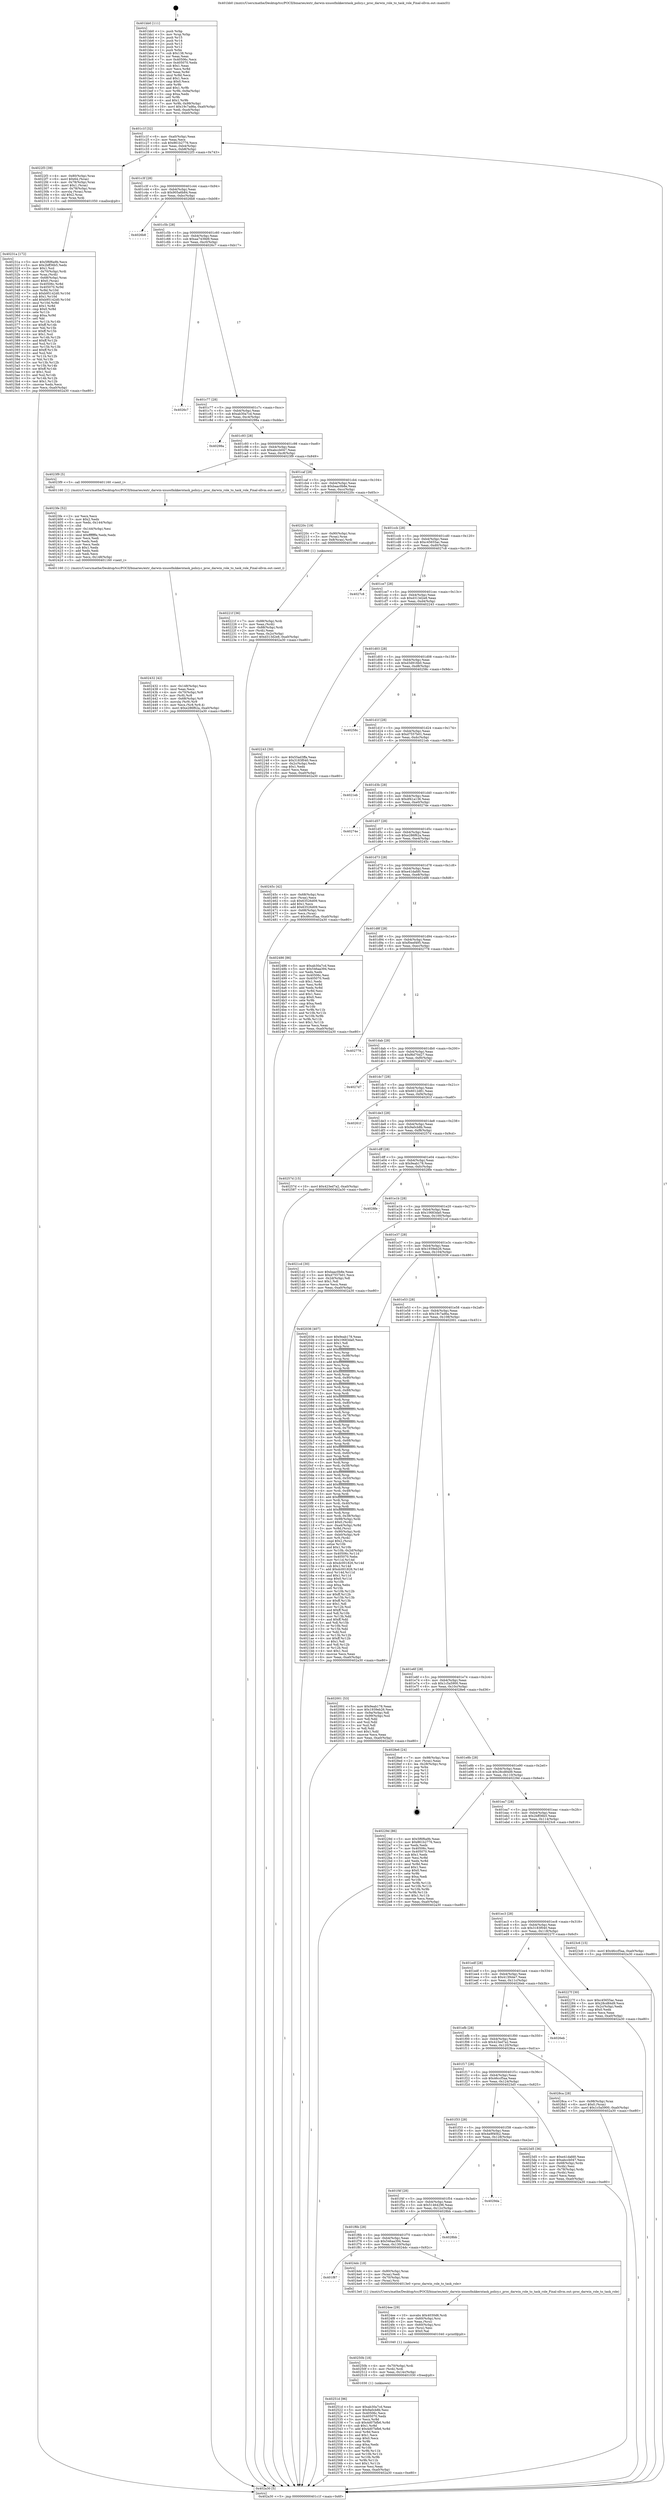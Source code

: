 digraph "0x401bb0" {
  label = "0x401bb0 (/mnt/c/Users/mathe/Desktop/tcc/POCII/binaries/extr_darwin-xnuosfmkkerntask_policy.c_proc_darwin_role_to_task_role_Final-ollvm.out::main(0))"
  labelloc = "t"
  node[shape=record]

  Entry [label="",width=0.3,height=0.3,shape=circle,fillcolor=black,style=filled]
  "0x401c1f" [label="{
     0x401c1f [32]\l
     | [instrs]\l
     &nbsp;&nbsp;0x401c1f \<+6\>: mov -0xa0(%rbp),%eax\l
     &nbsp;&nbsp;0x401c25 \<+2\>: mov %eax,%ecx\l
     &nbsp;&nbsp;0x401c27 \<+6\>: sub $0x861b2776,%ecx\l
     &nbsp;&nbsp;0x401c2d \<+6\>: mov %eax,-0xb4(%rbp)\l
     &nbsp;&nbsp;0x401c33 \<+6\>: mov %ecx,-0xb8(%rbp)\l
     &nbsp;&nbsp;0x401c39 \<+6\>: je 00000000004022f3 \<main+0x743\>\l
  }"]
  "0x4022f3" [label="{
     0x4022f3 [39]\l
     | [instrs]\l
     &nbsp;&nbsp;0x4022f3 \<+4\>: mov -0x80(%rbp),%rax\l
     &nbsp;&nbsp;0x4022f7 \<+6\>: movl $0x64,(%rax)\l
     &nbsp;&nbsp;0x4022fd \<+4\>: mov -0x78(%rbp),%rax\l
     &nbsp;&nbsp;0x402301 \<+6\>: movl $0x1,(%rax)\l
     &nbsp;&nbsp;0x402307 \<+4\>: mov -0x78(%rbp),%rax\l
     &nbsp;&nbsp;0x40230b \<+3\>: movslq (%rax),%rax\l
     &nbsp;&nbsp;0x40230e \<+4\>: shl $0x2,%rax\l
     &nbsp;&nbsp;0x402312 \<+3\>: mov %rax,%rdi\l
     &nbsp;&nbsp;0x402315 \<+5\>: call 0000000000401050 \<malloc@plt\>\l
     | [calls]\l
     &nbsp;&nbsp;0x401050 \{1\} (unknown)\l
  }"]
  "0x401c3f" [label="{
     0x401c3f [28]\l
     | [instrs]\l
     &nbsp;&nbsp;0x401c3f \<+5\>: jmp 0000000000401c44 \<main+0x94\>\l
     &nbsp;&nbsp;0x401c44 \<+6\>: mov -0xb4(%rbp),%eax\l
     &nbsp;&nbsp;0x401c4a \<+5\>: sub $0x905a6b84,%eax\l
     &nbsp;&nbsp;0x401c4f \<+6\>: mov %eax,-0xbc(%rbp)\l
     &nbsp;&nbsp;0x401c55 \<+6\>: je 00000000004026b8 \<main+0xb08\>\l
  }"]
  Exit [label="",width=0.3,height=0.3,shape=circle,fillcolor=black,style=filled,peripheries=2]
  "0x4026b8" [label="{
     0x4026b8\l
  }", style=dashed]
  "0x401c5b" [label="{
     0x401c5b [28]\l
     | [instrs]\l
     &nbsp;&nbsp;0x401c5b \<+5\>: jmp 0000000000401c60 \<main+0xb0\>\l
     &nbsp;&nbsp;0x401c60 \<+6\>: mov -0xb4(%rbp),%eax\l
     &nbsp;&nbsp;0x401c66 \<+5\>: sub $0xaa7439d9,%eax\l
     &nbsp;&nbsp;0x401c6b \<+6\>: mov %eax,-0xc0(%rbp)\l
     &nbsp;&nbsp;0x401c71 \<+6\>: je 00000000004026c7 \<main+0xb17\>\l
  }"]
  "0x40251d" [label="{
     0x40251d [96]\l
     | [instrs]\l
     &nbsp;&nbsp;0x40251d \<+5\>: mov $0xab30a7cd,%eax\l
     &nbsp;&nbsp;0x402522 \<+5\>: mov $0x9a0cb8b,%esi\l
     &nbsp;&nbsp;0x402527 \<+7\>: mov 0x40506c,%ecx\l
     &nbsp;&nbsp;0x40252e \<+7\>: mov 0x405070,%edx\l
     &nbsp;&nbsp;0x402535 \<+3\>: mov %ecx,%r8d\l
     &nbsp;&nbsp;0x402538 \<+7\>: sub $0x4d07bfb6,%r8d\l
     &nbsp;&nbsp;0x40253f \<+4\>: sub $0x1,%r8d\l
     &nbsp;&nbsp;0x402543 \<+7\>: add $0x4d07bfb6,%r8d\l
     &nbsp;&nbsp;0x40254a \<+4\>: imul %r8d,%ecx\l
     &nbsp;&nbsp;0x40254e \<+3\>: and $0x1,%ecx\l
     &nbsp;&nbsp;0x402551 \<+3\>: cmp $0x0,%ecx\l
     &nbsp;&nbsp;0x402554 \<+4\>: sete %r9b\l
     &nbsp;&nbsp;0x402558 \<+3\>: cmp $0xa,%edx\l
     &nbsp;&nbsp;0x40255b \<+4\>: setl %r10b\l
     &nbsp;&nbsp;0x40255f \<+3\>: mov %r9b,%r11b\l
     &nbsp;&nbsp;0x402562 \<+3\>: and %r10b,%r11b\l
     &nbsp;&nbsp;0x402565 \<+3\>: xor %r10b,%r9b\l
     &nbsp;&nbsp;0x402568 \<+3\>: or %r9b,%r11b\l
     &nbsp;&nbsp;0x40256b \<+4\>: test $0x1,%r11b\l
     &nbsp;&nbsp;0x40256f \<+3\>: cmovne %esi,%eax\l
     &nbsp;&nbsp;0x402572 \<+6\>: mov %eax,-0xa0(%rbp)\l
     &nbsp;&nbsp;0x402578 \<+5\>: jmp 0000000000402a30 \<main+0xe80\>\l
  }"]
  "0x4026c7" [label="{
     0x4026c7\l
  }", style=dashed]
  "0x401c77" [label="{
     0x401c77 [28]\l
     | [instrs]\l
     &nbsp;&nbsp;0x401c77 \<+5\>: jmp 0000000000401c7c \<main+0xcc\>\l
     &nbsp;&nbsp;0x401c7c \<+6\>: mov -0xb4(%rbp),%eax\l
     &nbsp;&nbsp;0x401c82 \<+5\>: sub $0xab30a7cd,%eax\l
     &nbsp;&nbsp;0x401c87 \<+6\>: mov %eax,-0xc4(%rbp)\l
     &nbsp;&nbsp;0x401c8d \<+6\>: je 000000000040298a \<main+0xdda\>\l
  }"]
  "0x40250b" [label="{
     0x40250b [18]\l
     | [instrs]\l
     &nbsp;&nbsp;0x40250b \<+4\>: mov -0x70(%rbp),%rdi\l
     &nbsp;&nbsp;0x40250f \<+3\>: mov (%rdi),%rdi\l
     &nbsp;&nbsp;0x402512 \<+6\>: mov %eax,-0x14c(%rbp)\l
     &nbsp;&nbsp;0x402518 \<+5\>: call 0000000000401030 \<free@plt\>\l
     | [calls]\l
     &nbsp;&nbsp;0x401030 \{1\} (unknown)\l
  }"]
  "0x40298a" [label="{
     0x40298a\l
  }", style=dashed]
  "0x401c93" [label="{
     0x401c93 [28]\l
     | [instrs]\l
     &nbsp;&nbsp;0x401c93 \<+5\>: jmp 0000000000401c98 \<main+0xe8\>\l
     &nbsp;&nbsp;0x401c98 \<+6\>: mov -0xb4(%rbp),%eax\l
     &nbsp;&nbsp;0x401c9e \<+5\>: sub $0xabccb047,%eax\l
     &nbsp;&nbsp;0x401ca3 \<+6\>: mov %eax,-0xc8(%rbp)\l
     &nbsp;&nbsp;0x401ca9 \<+6\>: je 00000000004023f9 \<main+0x849\>\l
  }"]
  "0x4024ee" [label="{
     0x4024ee [29]\l
     | [instrs]\l
     &nbsp;&nbsp;0x4024ee \<+10\>: movabs $0x4030d6,%rdi\l
     &nbsp;&nbsp;0x4024f8 \<+4\>: mov -0x60(%rbp),%rsi\l
     &nbsp;&nbsp;0x4024fc \<+2\>: mov %eax,(%rsi)\l
     &nbsp;&nbsp;0x4024fe \<+4\>: mov -0x60(%rbp),%rsi\l
     &nbsp;&nbsp;0x402502 \<+2\>: mov (%rsi),%esi\l
     &nbsp;&nbsp;0x402504 \<+2\>: mov $0x0,%al\l
     &nbsp;&nbsp;0x402506 \<+5\>: call 0000000000401040 \<printf@plt\>\l
     | [calls]\l
     &nbsp;&nbsp;0x401040 \{1\} (unknown)\l
  }"]
  "0x4023f9" [label="{
     0x4023f9 [5]\l
     | [instrs]\l
     &nbsp;&nbsp;0x4023f9 \<+5\>: call 0000000000401160 \<next_i\>\l
     | [calls]\l
     &nbsp;&nbsp;0x401160 \{1\} (/mnt/c/Users/mathe/Desktop/tcc/POCII/binaries/extr_darwin-xnuosfmkkerntask_policy.c_proc_darwin_role_to_task_role_Final-ollvm.out::next_i)\l
  }"]
  "0x401caf" [label="{
     0x401caf [28]\l
     | [instrs]\l
     &nbsp;&nbsp;0x401caf \<+5\>: jmp 0000000000401cb4 \<main+0x104\>\l
     &nbsp;&nbsp;0x401cb4 \<+6\>: mov -0xb4(%rbp),%eax\l
     &nbsp;&nbsp;0x401cba \<+5\>: sub $0xbaac0b8e,%eax\l
     &nbsp;&nbsp;0x401cbf \<+6\>: mov %eax,-0xcc(%rbp)\l
     &nbsp;&nbsp;0x401cc5 \<+6\>: je 000000000040220c \<main+0x65c\>\l
  }"]
  "0x401f87" [label="{
     0x401f87\l
  }", style=dashed]
  "0x40220c" [label="{
     0x40220c [19]\l
     | [instrs]\l
     &nbsp;&nbsp;0x40220c \<+7\>: mov -0x90(%rbp),%rax\l
     &nbsp;&nbsp;0x402213 \<+3\>: mov (%rax),%rax\l
     &nbsp;&nbsp;0x402216 \<+4\>: mov 0x8(%rax),%rdi\l
     &nbsp;&nbsp;0x40221a \<+5\>: call 0000000000401060 \<atoi@plt\>\l
     | [calls]\l
     &nbsp;&nbsp;0x401060 \{1\} (unknown)\l
  }"]
  "0x401ccb" [label="{
     0x401ccb [28]\l
     | [instrs]\l
     &nbsp;&nbsp;0x401ccb \<+5\>: jmp 0000000000401cd0 \<main+0x120\>\l
     &nbsp;&nbsp;0x401cd0 \<+6\>: mov -0xb4(%rbp),%eax\l
     &nbsp;&nbsp;0x401cd6 \<+5\>: sub $0xc45655ac,%eax\l
     &nbsp;&nbsp;0x401cdb \<+6\>: mov %eax,-0xd0(%rbp)\l
     &nbsp;&nbsp;0x401ce1 \<+6\>: je 00000000004027c8 \<main+0xc18\>\l
  }"]
  "0x4024dc" [label="{
     0x4024dc [18]\l
     | [instrs]\l
     &nbsp;&nbsp;0x4024dc \<+4\>: mov -0x80(%rbp),%rax\l
     &nbsp;&nbsp;0x4024e0 \<+2\>: mov (%rax),%edi\l
     &nbsp;&nbsp;0x4024e2 \<+4\>: mov -0x70(%rbp),%rax\l
     &nbsp;&nbsp;0x4024e6 \<+3\>: mov (%rax),%rsi\l
     &nbsp;&nbsp;0x4024e9 \<+5\>: call 00000000004013e0 \<proc_darwin_role_to_task_role\>\l
     | [calls]\l
     &nbsp;&nbsp;0x4013e0 \{1\} (/mnt/c/Users/mathe/Desktop/tcc/POCII/binaries/extr_darwin-xnuosfmkkerntask_policy.c_proc_darwin_role_to_task_role_Final-ollvm.out::proc_darwin_role_to_task_role)\l
  }"]
  "0x4027c8" [label="{
     0x4027c8\l
  }", style=dashed]
  "0x401ce7" [label="{
     0x401ce7 [28]\l
     | [instrs]\l
     &nbsp;&nbsp;0x401ce7 \<+5\>: jmp 0000000000401cec \<main+0x13c\>\l
     &nbsp;&nbsp;0x401cec \<+6\>: mov -0xb4(%rbp),%eax\l
     &nbsp;&nbsp;0x401cf2 \<+5\>: sub $0xd313d2e8,%eax\l
     &nbsp;&nbsp;0x401cf7 \<+6\>: mov %eax,-0xd4(%rbp)\l
     &nbsp;&nbsp;0x401cfd \<+6\>: je 0000000000402243 \<main+0x693\>\l
  }"]
  "0x401f6b" [label="{
     0x401f6b [28]\l
     | [instrs]\l
     &nbsp;&nbsp;0x401f6b \<+5\>: jmp 0000000000401f70 \<main+0x3c0\>\l
     &nbsp;&nbsp;0x401f70 \<+6\>: mov -0xb4(%rbp),%eax\l
     &nbsp;&nbsp;0x401f76 \<+5\>: sub $0x546aa394,%eax\l
     &nbsp;&nbsp;0x401f7b \<+6\>: mov %eax,-0x130(%rbp)\l
     &nbsp;&nbsp;0x401f81 \<+6\>: je 00000000004024dc \<main+0x92c\>\l
  }"]
  "0x402243" [label="{
     0x402243 [30]\l
     | [instrs]\l
     &nbsp;&nbsp;0x402243 \<+5\>: mov $0x55ad3ffa,%eax\l
     &nbsp;&nbsp;0x402248 \<+5\>: mov $0x3183f040,%ecx\l
     &nbsp;&nbsp;0x40224d \<+3\>: mov -0x2c(%rbp),%edx\l
     &nbsp;&nbsp;0x402250 \<+3\>: cmp $0x1,%edx\l
     &nbsp;&nbsp;0x402253 \<+3\>: cmovl %ecx,%eax\l
     &nbsp;&nbsp;0x402256 \<+6\>: mov %eax,-0xa0(%rbp)\l
     &nbsp;&nbsp;0x40225c \<+5\>: jmp 0000000000402a30 \<main+0xe80\>\l
  }"]
  "0x401d03" [label="{
     0x401d03 [28]\l
     | [instrs]\l
     &nbsp;&nbsp;0x401d03 \<+5\>: jmp 0000000000401d08 \<main+0x158\>\l
     &nbsp;&nbsp;0x401d08 \<+6\>: mov -0xb4(%rbp),%eax\l
     &nbsp;&nbsp;0x401d0e \<+5\>: sub $0xd3d916b0,%eax\l
     &nbsp;&nbsp;0x401d13 \<+6\>: mov %eax,-0xd8(%rbp)\l
     &nbsp;&nbsp;0x401d19 \<+6\>: je 000000000040258c \<main+0x9dc\>\l
  }"]
  "0x4028bb" [label="{
     0x4028bb\l
  }", style=dashed]
  "0x40258c" [label="{
     0x40258c\l
  }", style=dashed]
  "0x401d1f" [label="{
     0x401d1f [28]\l
     | [instrs]\l
     &nbsp;&nbsp;0x401d1f \<+5\>: jmp 0000000000401d24 \<main+0x174\>\l
     &nbsp;&nbsp;0x401d24 \<+6\>: mov -0xb4(%rbp),%eax\l
     &nbsp;&nbsp;0x401d2a \<+5\>: sub $0xd7557b01,%eax\l
     &nbsp;&nbsp;0x401d2f \<+6\>: mov %eax,-0xdc(%rbp)\l
     &nbsp;&nbsp;0x401d35 \<+6\>: je 00000000004021eb \<main+0x63b\>\l
  }"]
  "0x401f4f" [label="{
     0x401f4f [28]\l
     | [instrs]\l
     &nbsp;&nbsp;0x401f4f \<+5\>: jmp 0000000000401f54 \<main+0x3a4\>\l
     &nbsp;&nbsp;0x401f54 \<+6\>: mov -0xb4(%rbp),%eax\l
     &nbsp;&nbsp;0x401f5a \<+5\>: sub $0x51464296,%eax\l
     &nbsp;&nbsp;0x401f5f \<+6\>: mov %eax,-0x12c(%rbp)\l
     &nbsp;&nbsp;0x401f65 \<+6\>: je 00000000004028bb \<main+0xd0b\>\l
  }"]
  "0x4021eb" [label="{
     0x4021eb\l
  }", style=dashed]
  "0x401d3b" [label="{
     0x401d3b [28]\l
     | [instrs]\l
     &nbsp;&nbsp;0x401d3b \<+5\>: jmp 0000000000401d40 \<main+0x190\>\l
     &nbsp;&nbsp;0x401d40 \<+6\>: mov -0xb4(%rbp),%eax\l
     &nbsp;&nbsp;0x401d46 \<+5\>: sub $0xdf41a136,%eax\l
     &nbsp;&nbsp;0x401d4b \<+6\>: mov %eax,-0xe0(%rbp)\l
     &nbsp;&nbsp;0x401d51 \<+6\>: je 000000000040274e \<main+0xb9e\>\l
  }"]
  "0x4029da" [label="{
     0x4029da\l
  }", style=dashed]
  "0x40274e" [label="{
     0x40274e\l
  }", style=dashed]
  "0x401d57" [label="{
     0x401d57 [28]\l
     | [instrs]\l
     &nbsp;&nbsp;0x401d57 \<+5\>: jmp 0000000000401d5c \<main+0x1ac\>\l
     &nbsp;&nbsp;0x401d5c \<+6\>: mov -0xb4(%rbp),%eax\l
     &nbsp;&nbsp;0x401d62 \<+5\>: sub $0xe286f62a,%eax\l
     &nbsp;&nbsp;0x401d67 \<+6\>: mov %eax,-0xe4(%rbp)\l
     &nbsp;&nbsp;0x401d6d \<+6\>: je 000000000040245c \<main+0x8ac\>\l
  }"]
  "0x402432" [label="{
     0x402432 [42]\l
     | [instrs]\l
     &nbsp;&nbsp;0x402432 \<+6\>: mov -0x148(%rbp),%ecx\l
     &nbsp;&nbsp;0x402438 \<+3\>: imul %eax,%ecx\l
     &nbsp;&nbsp;0x40243b \<+4\>: mov -0x70(%rbp),%r8\l
     &nbsp;&nbsp;0x40243f \<+3\>: mov (%r8),%r8\l
     &nbsp;&nbsp;0x402442 \<+4\>: mov -0x68(%rbp),%r9\l
     &nbsp;&nbsp;0x402446 \<+3\>: movslq (%r9),%r9\l
     &nbsp;&nbsp;0x402449 \<+4\>: mov %ecx,(%r8,%r9,4)\l
     &nbsp;&nbsp;0x40244d \<+10\>: movl $0xe286f62a,-0xa0(%rbp)\l
     &nbsp;&nbsp;0x402457 \<+5\>: jmp 0000000000402a30 \<main+0xe80\>\l
  }"]
  "0x40245c" [label="{
     0x40245c [42]\l
     | [instrs]\l
     &nbsp;&nbsp;0x40245c \<+4\>: mov -0x68(%rbp),%rax\l
     &nbsp;&nbsp;0x402460 \<+2\>: mov (%rax),%ecx\l
     &nbsp;&nbsp;0x402462 \<+6\>: sub $0x63526d09,%ecx\l
     &nbsp;&nbsp;0x402468 \<+3\>: add $0x1,%ecx\l
     &nbsp;&nbsp;0x40246b \<+6\>: add $0x63526d09,%ecx\l
     &nbsp;&nbsp;0x402471 \<+4\>: mov -0x68(%rbp),%rax\l
     &nbsp;&nbsp;0x402475 \<+2\>: mov %ecx,(%rax)\l
     &nbsp;&nbsp;0x402477 \<+10\>: movl $0x46ccf5aa,-0xa0(%rbp)\l
     &nbsp;&nbsp;0x402481 \<+5\>: jmp 0000000000402a30 \<main+0xe80\>\l
  }"]
  "0x401d73" [label="{
     0x401d73 [28]\l
     | [instrs]\l
     &nbsp;&nbsp;0x401d73 \<+5\>: jmp 0000000000401d78 \<main+0x1c8\>\l
     &nbsp;&nbsp;0x401d78 \<+6\>: mov -0xb4(%rbp),%eax\l
     &nbsp;&nbsp;0x401d7e \<+5\>: sub $0xe41dafd0,%eax\l
     &nbsp;&nbsp;0x401d83 \<+6\>: mov %eax,-0xe8(%rbp)\l
     &nbsp;&nbsp;0x401d89 \<+6\>: je 0000000000402486 \<main+0x8d6\>\l
  }"]
  "0x4023fe" [label="{
     0x4023fe [52]\l
     | [instrs]\l
     &nbsp;&nbsp;0x4023fe \<+2\>: xor %ecx,%ecx\l
     &nbsp;&nbsp;0x402400 \<+5\>: mov $0x2,%edx\l
     &nbsp;&nbsp;0x402405 \<+6\>: mov %edx,-0x144(%rbp)\l
     &nbsp;&nbsp;0x40240b \<+1\>: cltd\l
     &nbsp;&nbsp;0x40240c \<+6\>: mov -0x144(%rbp),%esi\l
     &nbsp;&nbsp;0x402412 \<+2\>: idiv %esi\l
     &nbsp;&nbsp;0x402414 \<+6\>: imul $0xfffffffe,%edx,%edx\l
     &nbsp;&nbsp;0x40241a \<+2\>: mov %ecx,%edi\l
     &nbsp;&nbsp;0x40241c \<+2\>: sub %edx,%edi\l
     &nbsp;&nbsp;0x40241e \<+2\>: mov %ecx,%edx\l
     &nbsp;&nbsp;0x402420 \<+3\>: sub $0x1,%edx\l
     &nbsp;&nbsp;0x402423 \<+2\>: add %edx,%edi\l
     &nbsp;&nbsp;0x402425 \<+2\>: sub %edi,%ecx\l
     &nbsp;&nbsp;0x402427 \<+6\>: mov %ecx,-0x148(%rbp)\l
     &nbsp;&nbsp;0x40242d \<+5\>: call 0000000000401160 \<next_i\>\l
     | [calls]\l
     &nbsp;&nbsp;0x401160 \{1\} (/mnt/c/Users/mathe/Desktop/tcc/POCII/binaries/extr_darwin-xnuosfmkkerntask_policy.c_proc_darwin_role_to_task_role_Final-ollvm.out::next_i)\l
  }"]
  "0x402486" [label="{
     0x402486 [86]\l
     | [instrs]\l
     &nbsp;&nbsp;0x402486 \<+5\>: mov $0xab30a7cd,%eax\l
     &nbsp;&nbsp;0x40248b \<+5\>: mov $0x546aa394,%ecx\l
     &nbsp;&nbsp;0x402490 \<+2\>: xor %edx,%edx\l
     &nbsp;&nbsp;0x402492 \<+7\>: mov 0x40506c,%esi\l
     &nbsp;&nbsp;0x402499 \<+7\>: mov 0x405070,%edi\l
     &nbsp;&nbsp;0x4024a0 \<+3\>: sub $0x1,%edx\l
     &nbsp;&nbsp;0x4024a3 \<+3\>: mov %esi,%r8d\l
     &nbsp;&nbsp;0x4024a6 \<+3\>: add %edx,%r8d\l
     &nbsp;&nbsp;0x4024a9 \<+4\>: imul %r8d,%esi\l
     &nbsp;&nbsp;0x4024ad \<+3\>: and $0x1,%esi\l
     &nbsp;&nbsp;0x4024b0 \<+3\>: cmp $0x0,%esi\l
     &nbsp;&nbsp;0x4024b3 \<+4\>: sete %r9b\l
     &nbsp;&nbsp;0x4024b7 \<+3\>: cmp $0xa,%edi\l
     &nbsp;&nbsp;0x4024ba \<+4\>: setl %r10b\l
     &nbsp;&nbsp;0x4024be \<+3\>: mov %r9b,%r11b\l
     &nbsp;&nbsp;0x4024c1 \<+3\>: and %r10b,%r11b\l
     &nbsp;&nbsp;0x4024c4 \<+3\>: xor %r10b,%r9b\l
     &nbsp;&nbsp;0x4024c7 \<+3\>: or %r9b,%r11b\l
     &nbsp;&nbsp;0x4024ca \<+4\>: test $0x1,%r11b\l
     &nbsp;&nbsp;0x4024ce \<+3\>: cmovne %ecx,%eax\l
     &nbsp;&nbsp;0x4024d1 \<+6\>: mov %eax,-0xa0(%rbp)\l
     &nbsp;&nbsp;0x4024d7 \<+5\>: jmp 0000000000402a30 \<main+0xe80\>\l
  }"]
  "0x401d8f" [label="{
     0x401d8f [28]\l
     | [instrs]\l
     &nbsp;&nbsp;0x401d8f \<+5\>: jmp 0000000000401d94 \<main+0x1e4\>\l
     &nbsp;&nbsp;0x401d94 \<+6\>: mov -0xb4(%rbp),%eax\l
     &nbsp;&nbsp;0x401d9a \<+5\>: sub $0xf0eef495,%eax\l
     &nbsp;&nbsp;0x401d9f \<+6\>: mov %eax,-0xec(%rbp)\l
     &nbsp;&nbsp;0x401da5 \<+6\>: je 0000000000402778 \<main+0xbc8\>\l
  }"]
  "0x401f33" [label="{
     0x401f33 [28]\l
     | [instrs]\l
     &nbsp;&nbsp;0x401f33 \<+5\>: jmp 0000000000401f38 \<main+0x388\>\l
     &nbsp;&nbsp;0x401f38 \<+6\>: mov -0xb4(%rbp),%eax\l
     &nbsp;&nbsp;0x401f3e \<+5\>: sub $0x4a9f40b2,%eax\l
     &nbsp;&nbsp;0x401f43 \<+6\>: mov %eax,-0x128(%rbp)\l
     &nbsp;&nbsp;0x401f49 \<+6\>: je 00000000004029da \<main+0xe2a\>\l
  }"]
  "0x402778" [label="{
     0x402778\l
  }", style=dashed]
  "0x401dab" [label="{
     0x401dab [28]\l
     | [instrs]\l
     &nbsp;&nbsp;0x401dab \<+5\>: jmp 0000000000401db0 \<main+0x200\>\l
     &nbsp;&nbsp;0x401db0 \<+6\>: mov -0xb4(%rbp),%eax\l
     &nbsp;&nbsp;0x401db6 \<+5\>: sub $0xf6d70d27,%eax\l
     &nbsp;&nbsp;0x401dbb \<+6\>: mov %eax,-0xf0(%rbp)\l
     &nbsp;&nbsp;0x401dc1 \<+6\>: je 00000000004027d7 \<main+0xc27\>\l
  }"]
  "0x4023d5" [label="{
     0x4023d5 [36]\l
     | [instrs]\l
     &nbsp;&nbsp;0x4023d5 \<+5\>: mov $0xe41dafd0,%eax\l
     &nbsp;&nbsp;0x4023da \<+5\>: mov $0xabccb047,%ecx\l
     &nbsp;&nbsp;0x4023df \<+4\>: mov -0x68(%rbp),%rdx\l
     &nbsp;&nbsp;0x4023e3 \<+2\>: mov (%rdx),%esi\l
     &nbsp;&nbsp;0x4023e5 \<+4\>: mov -0x78(%rbp),%rdx\l
     &nbsp;&nbsp;0x4023e9 \<+2\>: cmp (%rdx),%esi\l
     &nbsp;&nbsp;0x4023eb \<+3\>: cmovl %ecx,%eax\l
     &nbsp;&nbsp;0x4023ee \<+6\>: mov %eax,-0xa0(%rbp)\l
     &nbsp;&nbsp;0x4023f4 \<+5\>: jmp 0000000000402a30 \<main+0xe80\>\l
  }"]
  "0x4027d7" [label="{
     0x4027d7\l
  }", style=dashed]
  "0x401dc7" [label="{
     0x401dc7 [28]\l
     | [instrs]\l
     &nbsp;&nbsp;0x401dc7 \<+5\>: jmp 0000000000401dcc \<main+0x21c\>\l
     &nbsp;&nbsp;0x401dcc \<+6\>: mov -0xb4(%rbp),%eax\l
     &nbsp;&nbsp;0x401dd2 \<+5\>: sub $0x6012d81,%eax\l
     &nbsp;&nbsp;0x401dd7 \<+6\>: mov %eax,-0xf4(%rbp)\l
     &nbsp;&nbsp;0x401ddd \<+6\>: je 000000000040261f \<main+0xa6f\>\l
  }"]
  "0x401f17" [label="{
     0x401f17 [28]\l
     | [instrs]\l
     &nbsp;&nbsp;0x401f17 \<+5\>: jmp 0000000000401f1c \<main+0x36c\>\l
     &nbsp;&nbsp;0x401f1c \<+6\>: mov -0xb4(%rbp),%eax\l
     &nbsp;&nbsp;0x401f22 \<+5\>: sub $0x46ccf5aa,%eax\l
     &nbsp;&nbsp;0x401f27 \<+6\>: mov %eax,-0x124(%rbp)\l
     &nbsp;&nbsp;0x401f2d \<+6\>: je 00000000004023d5 \<main+0x825\>\l
  }"]
  "0x40261f" [label="{
     0x40261f\l
  }", style=dashed]
  "0x401de3" [label="{
     0x401de3 [28]\l
     | [instrs]\l
     &nbsp;&nbsp;0x401de3 \<+5\>: jmp 0000000000401de8 \<main+0x238\>\l
     &nbsp;&nbsp;0x401de8 \<+6\>: mov -0xb4(%rbp),%eax\l
     &nbsp;&nbsp;0x401dee \<+5\>: sub $0x9a0cb8b,%eax\l
     &nbsp;&nbsp;0x401df3 \<+6\>: mov %eax,-0xf8(%rbp)\l
     &nbsp;&nbsp;0x401df9 \<+6\>: je 000000000040257d \<main+0x9cd\>\l
  }"]
  "0x4028ca" [label="{
     0x4028ca [28]\l
     | [instrs]\l
     &nbsp;&nbsp;0x4028ca \<+7\>: mov -0x98(%rbp),%rax\l
     &nbsp;&nbsp;0x4028d1 \<+6\>: movl $0x0,(%rax)\l
     &nbsp;&nbsp;0x4028d7 \<+10\>: movl $0x1c5a5900,-0xa0(%rbp)\l
     &nbsp;&nbsp;0x4028e1 \<+5\>: jmp 0000000000402a30 \<main+0xe80\>\l
  }"]
  "0x40257d" [label="{
     0x40257d [15]\l
     | [instrs]\l
     &nbsp;&nbsp;0x40257d \<+10\>: movl $0x423ed7a2,-0xa0(%rbp)\l
     &nbsp;&nbsp;0x402587 \<+5\>: jmp 0000000000402a30 \<main+0xe80\>\l
  }"]
  "0x401dff" [label="{
     0x401dff [28]\l
     | [instrs]\l
     &nbsp;&nbsp;0x401dff \<+5\>: jmp 0000000000401e04 \<main+0x254\>\l
     &nbsp;&nbsp;0x401e04 \<+6\>: mov -0xb4(%rbp),%eax\l
     &nbsp;&nbsp;0x401e0a \<+5\>: sub $0x9eab178,%eax\l
     &nbsp;&nbsp;0x401e0f \<+6\>: mov %eax,-0xfc(%rbp)\l
     &nbsp;&nbsp;0x401e15 \<+6\>: je 00000000004028fe \<main+0xd4e\>\l
  }"]
  "0x401efb" [label="{
     0x401efb [28]\l
     | [instrs]\l
     &nbsp;&nbsp;0x401efb \<+5\>: jmp 0000000000401f00 \<main+0x350\>\l
     &nbsp;&nbsp;0x401f00 \<+6\>: mov -0xb4(%rbp),%eax\l
     &nbsp;&nbsp;0x401f06 \<+5\>: sub $0x423ed7a2,%eax\l
     &nbsp;&nbsp;0x401f0b \<+6\>: mov %eax,-0x120(%rbp)\l
     &nbsp;&nbsp;0x401f11 \<+6\>: je 00000000004028ca \<main+0xd1a\>\l
  }"]
  "0x4028fe" [label="{
     0x4028fe\l
  }", style=dashed]
  "0x401e1b" [label="{
     0x401e1b [28]\l
     | [instrs]\l
     &nbsp;&nbsp;0x401e1b \<+5\>: jmp 0000000000401e20 \<main+0x270\>\l
     &nbsp;&nbsp;0x401e20 \<+6\>: mov -0xb4(%rbp),%eax\l
     &nbsp;&nbsp;0x401e26 \<+5\>: sub $0x10683da0,%eax\l
     &nbsp;&nbsp;0x401e2b \<+6\>: mov %eax,-0x100(%rbp)\l
     &nbsp;&nbsp;0x401e31 \<+6\>: je 00000000004021cd \<main+0x61d\>\l
  }"]
  "0x4026eb" [label="{
     0x4026eb\l
  }", style=dashed]
  "0x4021cd" [label="{
     0x4021cd [30]\l
     | [instrs]\l
     &nbsp;&nbsp;0x4021cd \<+5\>: mov $0xbaac0b8e,%eax\l
     &nbsp;&nbsp;0x4021d2 \<+5\>: mov $0xd7557b01,%ecx\l
     &nbsp;&nbsp;0x4021d7 \<+3\>: mov -0x2d(%rbp),%dl\l
     &nbsp;&nbsp;0x4021da \<+3\>: test $0x1,%dl\l
     &nbsp;&nbsp;0x4021dd \<+3\>: cmovne %ecx,%eax\l
     &nbsp;&nbsp;0x4021e0 \<+6\>: mov %eax,-0xa0(%rbp)\l
     &nbsp;&nbsp;0x4021e6 \<+5\>: jmp 0000000000402a30 \<main+0xe80\>\l
  }"]
  "0x401e37" [label="{
     0x401e37 [28]\l
     | [instrs]\l
     &nbsp;&nbsp;0x401e37 \<+5\>: jmp 0000000000401e3c \<main+0x28c\>\l
     &nbsp;&nbsp;0x401e3c \<+6\>: mov -0xb4(%rbp),%eax\l
     &nbsp;&nbsp;0x401e42 \<+5\>: sub $0x1939eb26,%eax\l
     &nbsp;&nbsp;0x401e47 \<+6\>: mov %eax,-0x104(%rbp)\l
     &nbsp;&nbsp;0x401e4d \<+6\>: je 0000000000402036 \<main+0x486\>\l
  }"]
  "0x40231a" [label="{
     0x40231a [172]\l
     | [instrs]\l
     &nbsp;&nbsp;0x40231a \<+5\>: mov $0x5f6f6a9b,%ecx\l
     &nbsp;&nbsp;0x40231f \<+5\>: mov $0x2bff36b5,%edx\l
     &nbsp;&nbsp;0x402324 \<+3\>: mov $0x1,%sil\l
     &nbsp;&nbsp;0x402327 \<+4\>: mov -0x70(%rbp),%rdi\l
     &nbsp;&nbsp;0x40232b \<+3\>: mov %rax,(%rdi)\l
     &nbsp;&nbsp;0x40232e \<+4\>: mov -0x68(%rbp),%rax\l
     &nbsp;&nbsp;0x402332 \<+6\>: movl $0x0,(%rax)\l
     &nbsp;&nbsp;0x402338 \<+8\>: mov 0x40506c,%r8d\l
     &nbsp;&nbsp;0x402340 \<+8\>: mov 0x405070,%r9d\l
     &nbsp;&nbsp;0x402348 \<+3\>: mov %r8d,%r10d\l
     &nbsp;&nbsp;0x40234b \<+7\>: sub $0xb95142d0,%r10d\l
     &nbsp;&nbsp;0x402352 \<+4\>: sub $0x1,%r10d\l
     &nbsp;&nbsp;0x402356 \<+7\>: add $0xb95142d0,%r10d\l
     &nbsp;&nbsp;0x40235d \<+4\>: imul %r10d,%r8d\l
     &nbsp;&nbsp;0x402361 \<+4\>: and $0x1,%r8d\l
     &nbsp;&nbsp;0x402365 \<+4\>: cmp $0x0,%r8d\l
     &nbsp;&nbsp;0x402369 \<+4\>: sete %r11b\l
     &nbsp;&nbsp;0x40236d \<+4\>: cmp $0xa,%r9d\l
     &nbsp;&nbsp;0x402371 \<+3\>: setl %bl\l
     &nbsp;&nbsp;0x402374 \<+3\>: mov %r11b,%r14b\l
     &nbsp;&nbsp;0x402377 \<+4\>: xor $0xff,%r14b\l
     &nbsp;&nbsp;0x40237b \<+3\>: mov %bl,%r15b\l
     &nbsp;&nbsp;0x40237e \<+4\>: xor $0xff,%r15b\l
     &nbsp;&nbsp;0x402382 \<+4\>: xor $0x1,%sil\l
     &nbsp;&nbsp;0x402386 \<+3\>: mov %r14b,%r12b\l
     &nbsp;&nbsp;0x402389 \<+4\>: and $0xff,%r12b\l
     &nbsp;&nbsp;0x40238d \<+3\>: and %sil,%r11b\l
     &nbsp;&nbsp;0x402390 \<+3\>: mov %r15b,%r13b\l
     &nbsp;&nbsp;0x402393 \<+4\>: and $0xff,%r13b\l
     &nbsp;&nbsp;0x402397 \<+3\>: and %sil,%bl\l
     &nbsp;&nbsp;0x40239a \<+3\>: or %r11b,%r12b\l
     &nbsp;&nbsp;0x40239d \<+3\>: or %bl,%r13b\l
     &nbsp;&nbsp;0x4023a0 \<+3\>: xor %r13b,%r12b\l
     &nbsp;&nbsp;0x4023a3 \<+3\>: or %r15b,%r14b\l
     &nbsp;&nbsp;0x4023a6 \<+4\>: xor $0xff,%r14b\l
     &nbsp;&nbsp;0x4023aa \<+4\>: or $0x1,%sil\l
     &nbsp;&nbsp;0x4023ae \<+3\>: and %sil,%r14b\l
     &nbsp;&nbsp;0x4023b1 \<+3\>: or %r14b,%r12b\l
     &nbsp;&nbsp;0x4023b4 \<+4\>: test $0x1,%r12b\l
     &nbsp;&nbsp;0x4023b8 \<+3\>: cmovne %edx,%ecx\l
     &nbsp;&nbsp;0x4023bb \<+6\>: mov %ecx,-0xa0(%rbp)\l
     &nbsp;&nbsp;0x4023c1 \<+5\>: jmp 0000000000402a30 \<main+0xe80\>\l
  }"]
  "0x402036" [label="{
     0x402036 [407]\l
     | [instrs]\l
     &nbsp;&nbsp;0x402036 \<+5\>: mov $0x9eab178,%eax\l
     &nbsp;&nbsp;0x40203b \<+5\>: mov $0x10683da0,%ecx\l
     &nbsp;&nbsp;0x402040 \<+2\>: mov $0x1,%dl\l
     &nbsp;&nbsp;0x402042 \<+3\>: mov %rsp,%rsi\l
     &nbsp;&nbsp;0x402045 \<+4\>: add $0xfffffffffffffff0,%rsi\l
     &nbsp;&nbsp;0x402049 \<+3\>: mov %rsi,%rsp\l
     &nbsp;&nbsp;0x40204c \<+7\>: mov %rsi,-0x98(%rbp)\l
     &nbsp;&nbsp;0x402053 \<+3\>: mov %rsp,%rsi\l
     &nbsp;&nbsp;0x402056 \<+4\>: add $0xfffffffffffffff0,%rsi\l
     &nbsp;&nbsp;0x40205a \<+3\>: mov %rsi,%rsp\l
     &nbsp;&nbsp;0x40205d \<+3\>: mov %rsp,%rdi\l
     &nbsp;&nbsp;0x402060 \<+4\>: add $0xfffffffffffffff0,%rdi\l
     &nbsp;&nbsp;0x402064 \<+3\>: mov %rdi,%rsp\l
     &nbsp;&nbsp;0x402067 \<+7\>: mov %rdi,-0x90(%rbp)\l
     &nbsp;&nbsp;0x40206e \<+3\>: mov %rsp,%rdi\l
     &nbsp;&nbsp;0x402071 \<+4\>: add $0xfffffffffffffff0,%rdi\l
     &nbsp;&nbsp;0x402075 \<+3\>: mov %rdi,%rsp\l
     &nbsp;&nbsp;0x402078 \<+7\>: mov %rdi,-0x88(%rbp)\l
     &nbsp;&nbsp;0x40207f \<+3\>: mov %rsp,%rdi\l
     &nbsp;&nbsp;0x402082 \<+4\>: add $0xfffffffffffffff0,%rdi\l
     &nbsp;&nbsp;0x402086 \<+3\>: mov %rdi,%rsp\l
     &nbsp;&nbsp;0x402089 \<+4\>: mov %rdi,-0x80(%rbp)\l
     &nbsp;&nbsp;0x40208d \<+3\>: mov %rsp,%rdi\l
     &nbsp;&nbsp;0x402090 \<+4\>: add $0xfffffffffffffff0,%rdi\l
     &nbsp;&nbsp;0x402094 \<+3\>: mov %rdi,%rsp\l
     &nbsp;&nbsp;0x402097 \<+4\>: mov %rdi,-0x78(%rbp)\l
     &nbsp;&nbsp;0x40209b \<+3\>: mov %rsp,%rdi\l
     &nbsp;&nbsp;0x40209e \<+4\>: add $0xfffffffffffffff0,%rdi\l
     &nbsp;&nbsp;0x4020a2 \<+3\>: mov %rdi,%rsp\l
     &nbsp;&nbsp;0x4020a5 \<+4\>: mov %rdi,-0x70(%rbp)\l
     &nbsp;&nbsp;0x4020a9 \<+3\>: mov %rsp,%rdi\l
     &nbsp;&nbsp;0x4020ac \<+4\>: add $0xfffffffffffffff0,%rdi\l
     &nbsp;&nbsp;0x4020b0 \<+3\>: mov %rdi,%rsp\l
     &nbsp;&nbsp;0x4020b3 \<+4\>: mov %rdi,-0x68(%rbp)\l
     &nbsp;&nbsp;0x4020b7 \<+3\>: mov %rsp,%rdi\l
     &nbsp;&nbsp;0x4020ba \<+4\>: add $0xfffffffffffffff0,%rdi\l
     &nbsp;&nbsp;0x4020be \<+3\>: mov %rdi,%rsp\l
     &nbsp;&nbsp;0x4020c1 \<+4\>: mov %rdi,-0x60(%rbp)\l
     &nbsp;&nbsp;0x4020c5 \<+3\>: mov %rsp,%rdi\l
     &nbsp;&nbsp;0x4020c8 \<+4\>: add $0xfffffffffffffff0,%rdi\l
     &nbsp;&nbsp;0x4020cc \<+3\>: mov %rdi,%rsp\l
     &nbsp;&nbsp;0x4020cf \<+4\>: mov %rdi,-0x58(%rbp)\l
     &nbsp;&nbsp;0x4020d3 \<+3\>: mov %rsp,%rdi\l
     &nbsp;&nbsp;0x4020d6 \<+4\>: add $0xfffffffffffffff0,%rdi\l
     &nbsp;&nbsp;0x4020da \<+3\>: mov %rdi,%rsp\l
     &nbsp;&nbsp;0x4020dd \<+4\>: mov %rdi,-0x50(%rbp)\l
     &nbsp;&nbsp;0x4020e1 \<+3\>: mov %rsp,%rdi\l
     &nbsp;&nbsp;0x4020e4 \<+4\>: add $0xfffffffffffffff0,%rdi\l
     &nbsp;&nbsp;0x4020e8 \<+3\>: mov %rdi,%rsp\l
     &nbsp;&nbsp;0x4020eb \<+4\>: mov %rdi,-0x48(%rbp)\l
     &nbsp;&nbsp;0x4020ef \<+3\>: mov %rsp,%rdi\l
     &nbsp;&nbsp;0x4020f2 \<+4\>: add $0xfffffffffffffff0,%rdi\l
     &nbsp;&nbsp;0x4020f6 \<+3\>: mov %rdi,%rsp\l
     &nbsp;&nbsp;0x4020f9 \<+4\>: mov %rdi,-0x40(%rbp)\l
     &nbsp;&nbsp;0x4020fd \<+3\>: mov %rsp,%rdi\l
     &nbsp;&nbsp;0x402100 \<+4\>: add $0xfffffffffffffff0,%rdi\l
     &nbsp;&nbsp;0x402104 \<+3\>: mov %rdi,%rsp\l
     &nbsp;&nbsp;0x402107 \<+4\>: mov %rdi,-0x38(%rbp)\l
     &nbsp;&nbsp;0x40210b \<+7\>: mov -0x98(%rbp),%rdi\l
     &nbsp;&nbsp;0x402112 \<+6\>: movl $0x0,(%rdi)\l
     &nbsp;&nbsp;0x402118 \<+7\>: mov -0xa4(%rbp),%r8d\l
     &nbsp;&nbsp;0x40211f \<+3\>: mov %r8d,(%rsi)\l
     &nbsp;&nbsp;0x402122 \<+7\>: mov -0x90(%rbp),%rdi\l
     &nbsp;&nbsp;0x402129 \<+7\>: mov -0xb0(%rbp),%r9\l
     &nbsp;&nbsp;0x402130 \<+3\>: mov %r9,(%rdi)\l
     &nbsp;&nbsp;0x402133 \<+3\>: cmpl $0x2,(%rsi)\l
     &nbsp;&nbsp;0x402136 \<+4\>: setne %r10b\l
     &nbsp;&nbsp;0x40213a \<+4\>: and $0x1,%r10b\l
     &nbsp;&nbsp;0x40213e \<+4\>: mov %r10b,-0x2d(%rbp)\l
     &nbsp;&nbsp;0x402142 \<+8\>: mov 0x40506c,%r11d\l
     &nbsp;&nbsp;0x40214a \<+7\>: mov 0x405070,%ebx\l
     &nbsp;&nbsp;0x402151 \<+3\>: mov %r11d,%r14d\l
     &nbsp;&nbsp;0x402154 \<+7\>: sub $0xdc001826,%r14d\l
     &nbsp;&nbsp;0x40215b \<+4\>: sub $0x1,%r14d\l
     &nbsp;&nbsp;0x40215f \<+7\>: add $0xdc001826,%r14d\l
     &nbsp;&nbsp;0x402166 \<+4\>: imul %r14d,%r11d\l
     &nbsp;&nbsp;0x40216a \<+4\>: and $0x1,%r11d\l
     &nbsp;&nbsp;0x40216e \<+4\>: cmp $0x0,%r11d\l
     &nbsp;&nbsp;0x402172 \<+4\>: sete %r10b\l
     &nbsp;&nbsp;0x402176 \<+3\>: cmp $0xa,%ebx\l
     &nbsp;&nbsp;0x402179 \<+4\>: setl %r15b\l
     &nbsp;&nbsp;0x40217d \<+3\>: mov %r10b,%r12b\l
     &nbsp;&nbsp;0x402180 \<+4\>: xor $0xff,%r12b\l
     &nbsp;&nbsp;0x402184 \<+3\>: mov %r15b,%r13b\l
     &nbsp;&nbsp;0x402187 \<+4\>: xor $0xff,%r13b\l
     &nbsp;&nbsp;0x40218b \<+3\>: xor $0x1,%dl\l
     &nbsp;&nbsp;0x40218e \<+3\>: mov %r12b,%sil\l
     &nbsp;&nbsp;0x402191 \<+4\>: and $0xff,%sil\l
     &nbsp;&nbsp;0x402195 \<+3\>: and %dl,%r10b\l
     &nbsp;&nbsp;0x402198 \<+3\>: mov %r13b,%dil\l
     &nbsp;&nbsp;0x40219b \<+4\>: and $0xff,%dil\l
     &nbsp;&nbsp;0x40219f \<+3\>: and %dl,%r15b\l
     &nbsp;&nbsp;0x4021a2 \<+3\>: or %r10b,%sil\l
     &nbsp;&nbsp;0x4021a5 \<+3\>: or %r15b,%dil\l
     &nbsp;&nbsp;0x4021a8 \<+3\>: xor %dil,%sil\l
     &nbsp;&nbsp;0x4021ab \<+3\>: or %r13b,%r12b\l
     &nbsp;&nbsp;0x4021ae \<+4\>: xor $0xff,%r12b\l
     &nbsp;&nbsp;0x4021b2 \<+3\>: or $0x1,%dl\l
     &nbsp;&nbsp;0x4021b5 \<+3\>: and %dl,%r12b\l
     &nbsp;&nbsp;0x4021b8 \<+3\>: or %r12b,%sil\l
     &nbsp;&nbsp;0x4021bb \<+4\>: test $0x1,%sil\l
     &nbsp;&nbsp;0x4021bf \<+3\>: cmovne %ecx,%eax\l
     &nbsp;&nbsp;0x4021c2 \<+6\>: mov %eax,-0xa0(%rbp)\l
     &nbsp;&nbsp;0x4021c8 \<+5\>: jmp 0000000000402a30 \<main+0xe80\>\l
  }"]
  "0x401e53" [label="{
     0x401e53 [28]\l
     | [instrs]\l
     &nbsp;&nbsp;0x401e53 \<+5\>: jmp 0000000000401e58 \<main+0x2a8\>\l
     &nbsp;&nbsp;0x401e58 \<+6\>: mov -0xb4(%rbp),%eax\l
     &nbsp;&nbsp;0x401e5e \<+5\>: sub $0x19c7ad6a,%eax\l
     &nbsp;&nbsp;0x401e63 \<+6\>: mov %eax,-0x108(%rbp)\l
     &nbsp;&nbsp;0x401e69 \<+6\>: je 0000000000402001 \<main+0x451\>\l
  }"]
  "0x401edf" [label="{
     0x401edf [28]\l
     | [instrs]\l
     &nbsp;&nbsp;0x401edf \<+5\>: jmp 0000000000401ee4 \<main+0x334\>\l
     &nbsp;&nbsp;0x401ee4 \<+6\>: mov -0xb4(%rbp),%eax\l
     &nbsp;&nbsp;0x401eea \<+5\>: sub $0x413f44e7,%eax\l
     &nbsp;&nbsp;0x401eef \<+6\>: mov %eax,-0x11c(%rbp)\l
     &nbsp;&nbsp;0x401ef5 \<+6\>: je 00000000004026eb \<main+0xb3b\>\l
  }"]
  "0x402001" [label="{
     0x402001 [53]\l
     | [instrs]\l
     &nbsp;&nbsp;0x402001 \<+5\>: mov $0x9eab178,%eax\l
     &nbsp;&nbsp;0x402006 \<+5\>: mov $0x1939eb26,%ecx\l
     &nbsp;&nbsp;0x40200b \<+6\>: mov -0x9a(%rbp),%dl\l
     &nbsp;&nbsp;0x402011 \<+7\>: mov -0x99(%rbp),%sil\l
     &nbsp;&nbsp;0x402018 \<+3\>: mov %dl,%dil\l
     &nbsp;&nbsp;0x40201b \<+3\>: and %sil,%dil\l
     &nbsp;&nbsp;0x40201e \<+3\>: xor %sil,%dl\l
     &nbsp;&nbsp;0x402021 \<+3\>: or %dl,%dil\l
     &nbsp;&nbsp;0x402024 \<+4\>: test $0x1,%dil\l
     &nbsp;&nbsp;0x402028 \<+3\>: cmovne %ecx,%eax\l
     &nbsp;&nbsp;0x40202b \<+6\>: mov %eax,-0xa0(%rbp)\l
     &nbsp;&nbsp;0x402031 \<+5\>: jmp 0000000000402a30 \<main+0xe80\>\l
  }"]
  "0x401e6f" [label="{
     0x401e6f [28]\l
     | [instrs]\l
     &nbsp;&nbsp;0x401e6f \<+5\>: jmp 0000000000401e74 \<main+0x2c4\>\l
     &nbsp;&nbsp;0x401e74 \<+6\>: mov -0xb4(%rbp),%eax\l
     &nbsp;&nbsp;0x401e7a \<+5\>: sub $0x1c5a5900,%eax\l
     &nbsp;&nbsp;0x401e7f \<+6\>: mov %eax,-0x10c(%rbp)\l
     &nbsp;&nbsp;0x401e85 \<+6\>: je 00000000004028e6 \<main+0xd36\>\l
  }"]
  "0x402a30" [label="{
     0x402a30 [5]\l
     | [instrs]\l
     &nbsp;&nbsp;0x402a30 \<+5\>: jmp 0000000000401c1f \<main+0x6f\>\l
  }"]
  "0x401bb0" [label="{
     0x401bb0 [111]\l
     | [instrs]\l
     &nbsp;&nbsp;0x401bb0 \<+1\>: push %rbp\l
     &nbsp;&nbsp;0x401bb1 \<+3\>: mov %rsp,%rbp\l
     &nbsp;&nbsp;0x401bb4 \<+2\>: push %r15\l
     &nbsp;&nbsp;0x401bb6 \<+2\>: push %r14\l
     &nbsp;&nbsp;0x401bb8 \<+2\>: push %r13\l
     &nbsp;&nbsp;0x401bba \<+2\>: push %r12\l
     &nbsp;&nbsp;0x401bbc \<+1\>: push %rbx\l
     &nbsp;&nbsp;0x401bbd \<+7\>: sub $0x138,%rsp\l
     &nbsp;&nbsp;0x401bc4 \<+2\>: xor %eax,%eax\l
     &nbsp;&nbsp;0x401bc6 \<+7\>: mov 0x40506c,%ecx\l
     &nbsp;&nbsp;0x401bcd \<+7\>: mov 0x405070,%edx\l
     &nbsp;&nbsp;0x401bd4 \<+3\>: sub $0x1,%eax\l
     &nbsp;&nbsp;0x401bd7 \<+3\>: mov %ecx,%r8d\l
     &nbsp;&nbsp;0x401bda \<+3\>: add %eax,%r8d\l
     &nbsp;&nbsp;0x401bdd \<+4\>: imul %r8d,%ecx\l
     &nbsp;&nbsp;0x401be1 \<+3\>: and $0x1,%ecx\l
     &nbsp;&nbsp;0x401be4 \<+3\>: cmp $0x0,%ecx\l
     &nbsp;&nbsp;0x401be7 \<+4\>: sete %r9b\l
     &nbsp;&nbsp;0x401beb \<+4\>: and $0x1,%r9b\l
     &nbsp;&nbsp;0x401bef \<+7\>: mov %r9b,-0x9a(%rbp)\l
     &nbsp;&nbsp;0x401bf6 \<+3\>: cmp $0xa,%edx\l
     &nbsp;&nbsp;0x401bf9 \<+4\>: setl %r9b\l
     &nbsp;&nbsp;0x401bfd \<+4\>: and $0x1,%r9b\l
     &nbsp;&nbsp;0x401c01 \<+7\>: mov %r9b,-0x99(%rbp)\l
     &nbsp;&nbsp;0x401c08 \<+10\>: movl $0x19c7ad6a,-0xa0(%rbp)\l
     &nbsp;&nbsp;0x401c12 \<+6\>: mov %edi,-0xa4(%rbp)\l
     &nbsp;&nbsp;0x401c18 \<+7\>: mov %rsi,-0xb0(%rbp)\l
  }"]
  "0x40227f" [label="{
     0x40227f [30]\l
     | [instrs]\l
     &nbsp;&nbsp;0x40227f \<+5\>: mov $0xc45655ac,%eax\l
     &nbsp;&nbsp;0x402284 \<+5\>: mov $0x28cd84d9,%ecx\l
     &nbsp;&nbsp;0x402289 \<+3\>: mov -0x2c(%rbp),%edx\l
     &nbsp;&nbsp;0x40228c \<+3\>: cmp $0x0,%edx\l
     &nbsp;&nbsp;0x40228f \<+3\>: cmove %ecx,%eax\l
     &nbsp;&nbsp;0x402292 \<+6\>: mov %eax,-0xa0(%rbp)\l
     &nbsp;&nbsp;0x402298 \<+5\>: jmp 0000000000402a30 \<main+0xe80\>\l
  }"]
  "0x40221f" [label="{
     0x40221f [36]\l
     | [instrs]\l
     &nbsp;&nbsp;0x40221f \<+7\>: mov -0x88(%rbp),%rdi\l
     &nbsp;&nbsp;0x402226 \<+2\>: mov %eax,(%rdi)\l
     &nbsp;&nbsp;0x402228 \<+7\>: mov -0x88(%rbp),%rdi\l
     &nbsp;&nbsp;0x40222f \<+2\>: mov (%rdi),%eax\l
     &nbsp;&nbsp;0x402231 \<+3\>: mov %eax,-0x2c(%rbp)\l
     &nbsp;&nbsp;0x402234 \<+10\>: movl $0xd313d2e8,-0xa0(%rbp)\l
     &nbsp;&nbsp;0x40223e \<+5\>: jmp 0000000000402a30 \<main+0xe80\>\l
  }"]
  "0x401ec3" [label="{
     0x401ec3 [28]\l
     | [instrs]\l
     &nbsp;&nbsp;0x401ec3 \<+5\>: jmp 0000000000401ec8 \<main+0x318\>\l
     &nbsp;&nbsp;0x401ec8 \<+6\>: mov -0xb4(%rbp),%eax\l
     &nbsp;&nbsp;0x401ece \<+5\>: sub $0x3183f040,%eax\l
     &nbsp;&nbsp;0x401ed3 \<+6\>: mov %eax,-0x118(%rbp)\l
     &nbsp;&nbsp;0x401ed9 \<+6\>: je 000000000040227f \<main+0x6cf\>\l
  }"]
  "0x4028e6" [label="{
     0x4028e6 [24]\l
     | [instrs]\l
     &nbsp;&nbsp;0x4028e6 \<+7\>: mov -0x98(%rbp),%rax\l
     &nbsp;&nbsp;0x4028ed \<+2\>: mov (%rax),%eax\l
     &nbsp;&nbsp;0x4028ef \<+4\>: lea -0x28(%rbp),%rsp\l
     &nbsp;&nbsp;0x4028f3 \<+1\>: pop %rbx\l
     &nbsp;&nbsp;0x4028f4 \<+2\>: pop %r12\l
     &nbsp;&nbsp;0x4028f6 \<+2\>: pop %r13\l
     &nbsp;&nbsp;0x4028f8 \<+2\>: pop %r14\l
     &nbsp;&nbsp;0x4028fa \<+2\>: pop %r15\l
     &nbsp;&nbsp;0x4028fc \<+1\>: pop %rbp\l
     &nbsp;&nbsp;0x4028fd \<+1\>: ret\l
  }"]
  "0x401e8b" [label="{
     0x401e8b [28]\l
     | [instrs]\l
     &nbsp;&nbsp;0x401e8b \<+5\>: jmp 0000000000401e90 \<main+0x2e0\>\l
     &nbsp;&nbsp;0x401e90 \<+6\>: mov -0xb4(%rbp),%eax\l
     &nbsp;&nbsp;0x401e96 \<+5\>: sub $0x28cd84d9,%eax\l
     &nbsp;&nbsp;0x401e9b \<+6\>: mov %eax,-0x110(%rbp)\l
     &nbsp;&nbsp;0x401ea1 \<+6\>: je 000000000040229d \<main+0x6ed\>\l
  }"]
  "0x4023c6" [label="{
     0x4023c6 [15]\l
     | [instrs]\l
     &nbsp;&nbsp;0x4023c6 \<+10\>: movl $0x46ccf5aa,-0xa0(%rbp)\l
     &nbsp;&nbsp;0x4023d0 \<+5\>: jmp 0000000000402a30 \<main+0xe80\>\l
  }"]
  "0x40229d" [label="{
     0x40229d [86]\l
     | [instrs]\l
     &nbsp;&nbsp;0x40229d \<+5\>: mov $0x5f6f6a9b,%eax\l
     &nbsp;&nbsp;0x4022a2 \<+5\>: mov $0x861b2776,%ecx\l
     &nbsp;&nbsp;0x4022a7 \<+2\>: xor %edx,%edx\l
     &nbsp;&nbsp;0x4022a9 \<+7\>: mov 0x40506c,%esi\l
     &nbsp;&nbsp;0x4022b0 \<+7\>: mov 0x405070,%edi\l
     &nbsp;&nbsp;0x4022b7 \<+3\>: sub $0x1,%edx\l
     &nbsp;&nbsp;0x4022ba \<+3\>: mov %esi,%r8d\l
     &nbsp;&nbsp;0x4022bd \<+3\>: add %edx,%r8d\l
     &nbsp;&nbsp;0x4022c0 \<+4\>: imul %r8d,%esi\l
     &nbsp;&nbsp;0x4022c4 \<+3\>: and $0x1,%esi\l
     &nbsp;&nbsp;0x4022c7 \<+3\>: cmp $0x0,%esi\l
     &nbsp;&nbsp;0x4022ca \<+4\>: sete %r9b\l
     &nbsp;&nbsp;0x4022ce \<+3\>: cmp $0xa,%edi\l
     &nbsp;&nbsp;0x4022d1 \<+4\>: setl %r10b\l
     &nbsp;&nbsp;0x4022d5 \<+3\>: mov %r9b,%r11b\l
     &nbsp;&nbsp;0x4022d8 \<+3\>: and %r10b,%r11b\l
     &nbsp;&nbsp;0x4022db \<+3\>: xor %r10b,%r9b\l
     &nbsp;&nbsp;0x4022de \<+3\>: or %r9b,%r11b\l
     &nbsp;&nbsp;0x4022e1 \<+4\>: test $0x1,%r11b\l
     &nbsp;&nbsp;0x4022e5 \<+3\>: cmovne %ecx,%eax\l
     &nbsp;&nbsp;0x4022e8 \<+6\>: mov %eax,-0xa0(%rbp)\l
     &nbsp;&nbsp;0x4022ee \<+5\>: jmp 0000000000402a30 \<main+0xe80\>\l
  }"]
  "0x401ea7" [label="{
     0x401ea7 [28]\l
     | [instrs]\l
     &nbsp;&nbsp;0x401ea7 \<+5\>: jmp 0000000000401eac \<main+0x2fc\>\l
     &nbsp;&nbsp;0x401eac \<+6\>: mov -0xb4(%rbp),%eax\l
     &nbsp;&nbsp;0x401eb2 \<+5\>: sub $0x2bff36b5,%eax\l
     &nbsp;&nbsp;0x401eb7 \<+6\>: mov %eax,-0x114(%rbp)\l
     &nbsp;&nbsp;0x401ebd \<+6\>: je 00000000004023c6 \<main+0x816\>\l
  }"]
  Entry -> "0x401bb0" [label=" 1"]
  "0x401c1f" -> "0x4022f3" [label=" 1"]
  "0x401c1f" -> "0x401c3f" [label=" 17"]
  "0x4028e6" -> Exit [label=" 1"]
  "0x401c3f" -> "0x4026b8" [label=" 0"]
  "0x401c3f" -> "0x401c5b" [label=" 17"]
  "0x4028ca" -> "0x402a30" [label=" 1"]
  "0x401c5b" -> "0x4026c7" [label=" 0"]
  "0x401c5b" -> "0x401c77" [label=" 17"]
  "0x40257d" -> "0x402a30" [label=" 1"]
  "0x401c77" -> "0x40298a" [label=" 0"]
  "0x401c77" -> "0x401c93" [label=" 17"]
  "0x40251d" -> "0x402a30" [label=" 1"]
  "0x401c93" -> "0x4023f9" [label=" 1"]
  "0x401c93" -> "0x401caf" [label=" 16"]
  "0x40250b" -> "0x40251d" [label=" 1"]
  "0x401caf" -> "0x40220c" [label=" 1"]
  "0x401caf" -> "0x401ccb" [label=" 15"]
  "0x4024ee" -> "0x40250b" [label=" 1"]
  "0x401ccb" -> "0x4027c8" [label=" 0"]
  "0x401ccb" -> "0x401ce7" [label=" 15"]
  "0x4024dc" -> "0x4024ee" [label=" 1"]
  "0x401ce7" -> "0x402243" [label=" 1"]
  "0x401ce7" -> "0x401d03" [label=" 14"]
  "0x401f6b" -> "0x4024dc" [label=" 1"]
  "0x401d03" -> "0x40258c" [label=" 0"]
  "0x401d03" -> "0x401d1f" [label=" 14"]
  "0x401f6b" -> "0x401f87" [label=" 0"]
  "0x401d1f" -> "0x4021eb" [label=" 0"]
  "0x401d1f" -> "0x401d3b" [label=" 14"]
  "0x401f4f" -> "0x4028bb" [label=" 0"]
  "0x401d3b" -> "0x40274e" [label=" 0"]
  "0x401d3b" -> "0x401d57" [label=" 14"]
  "0x401f4f" -> "0x401f6b" [label=" 1"]
  "0x401d57" -> "0x40245c" [label=" 1"]
  "0x401d57" -> "0x401d73" [label=" 13"]
  "0x401f33" -> "0x4029da" [label=" 0"]
  "0x401d73" -> "0x402486" [label=" 1"]
  "0x401d73" -> "0x401d8f" [label=" 12"]
  "0x401f33" -> "0x401f4f" [label=" 1"]
  "0x401d8f" -> "0x402778" [label=" 0"]
  "0x401d8f" -> "0x401dab" [label=" 12"]
  "0x402486" -> "0x402a30" [label=" 1"]
  "0x401dab" -> "0x4027d7" [label=" 0"]
  "0x401dab" -> "0x401dc7" [label=" 12"]
  "0x40245c" -> "0x402a30" [label=" 1"]
  "0x401dc7" -> "0x40261f" [label=" 0"]
  "0x401dc7" -> "0x401de3" [label=" 12"]
  "0x4023fe" -> "0x402432" [label=" 1"]
  "0x401de3" -> "0x40257d" [label=" 1"]
  "0x401de3" -> "0x401dff" [label=" 11"]
  "0x4023f9" -> "0x4023fe" [label=" 1"]
  "0x401dff" -> "0x4028fe" [label=" 0"]
  "0x401dff" -> "0x401e1b" [label=" 11"]
  "0x401f17" -> "0x401f33" [label=" 1"]
  "0x401e1b" -> "0x4021cd" [label=" 1"]
  "0x401e1b" -> "0x401e37" [label=" 10"]
  "0x401f17" -> "0x4023d5" [label=" 2"]
  "0x401e37" -> "0x402036" [label=" 1"]
  "0x401e37" -> "0x401e53" [label=" 9"]
  "0x401efb" -> "0x401f17" [label=" 3"]
  "0x401e53" -> "0x402001" [label=" 1"]
  "0x401e53" -> "0x401e6f" [label=" 8"]
  "0x402001" -> "0x402a30" [label=" 1"]
  "0x401bb0" -> "0x401c1f" [label=" 1"]
  "0x402a30" -> "0x401c1f" [label=" 17"]
  "0x401efb" -> "0x4028ca" [label=" 1"]
  "0x402036" -> "0x402a30" [label=" 1"]
  "0x4021cd" -> "0x402a30" [label=" 1"]
  "0x40220c" -> "0x40221f" [label=" 1"]
  "0x40221f" -> "0x402a30" [label=" 1"]
  "0x402243" -> "0x402a30" [label=" 1"]
  "0x4023d5" -> "0x402a30" [label=" 2"]
  "0x401e6f" -> "0x4028e6" [label=" 1"]
  "0x401e6f" -> "0x401e8b" [label=" 7"]
  "0x401edf" -> "0x4026eb" [label=" 0"]
  "0x401e8b" -> "0x40229d" [label=" 1"]
  "0x401e8b" -> "0x401ea7" [label=" 6"]
  "0x402432" -> "0x402a30" [label=" 1"]
  "0x401ea7" -> "0x4023c6" [label=" 1"]
  "0x401ea7" -> "0x401ec3" [label=" 5"]
  "0x401edf" -> "0x401efb" [label=" 4"]
  "0x401ec3" -> "0x40227f" [label=" 1"]
  "0x401ec3" -> "0x401edf" [label=" 4"]
  "0x40227f" -> "0x402a30" [label=" 1"]
  "0x40229d" -> "0x402a30" [label=" 1"]
  "0x4022f3" -> "0x40231a" [label=" 1"]
  "0x40231a" -> "0x402a30" [label=" 1"]
  "0x4023c6" -> "0x402a30" [label=" 1"]
}
